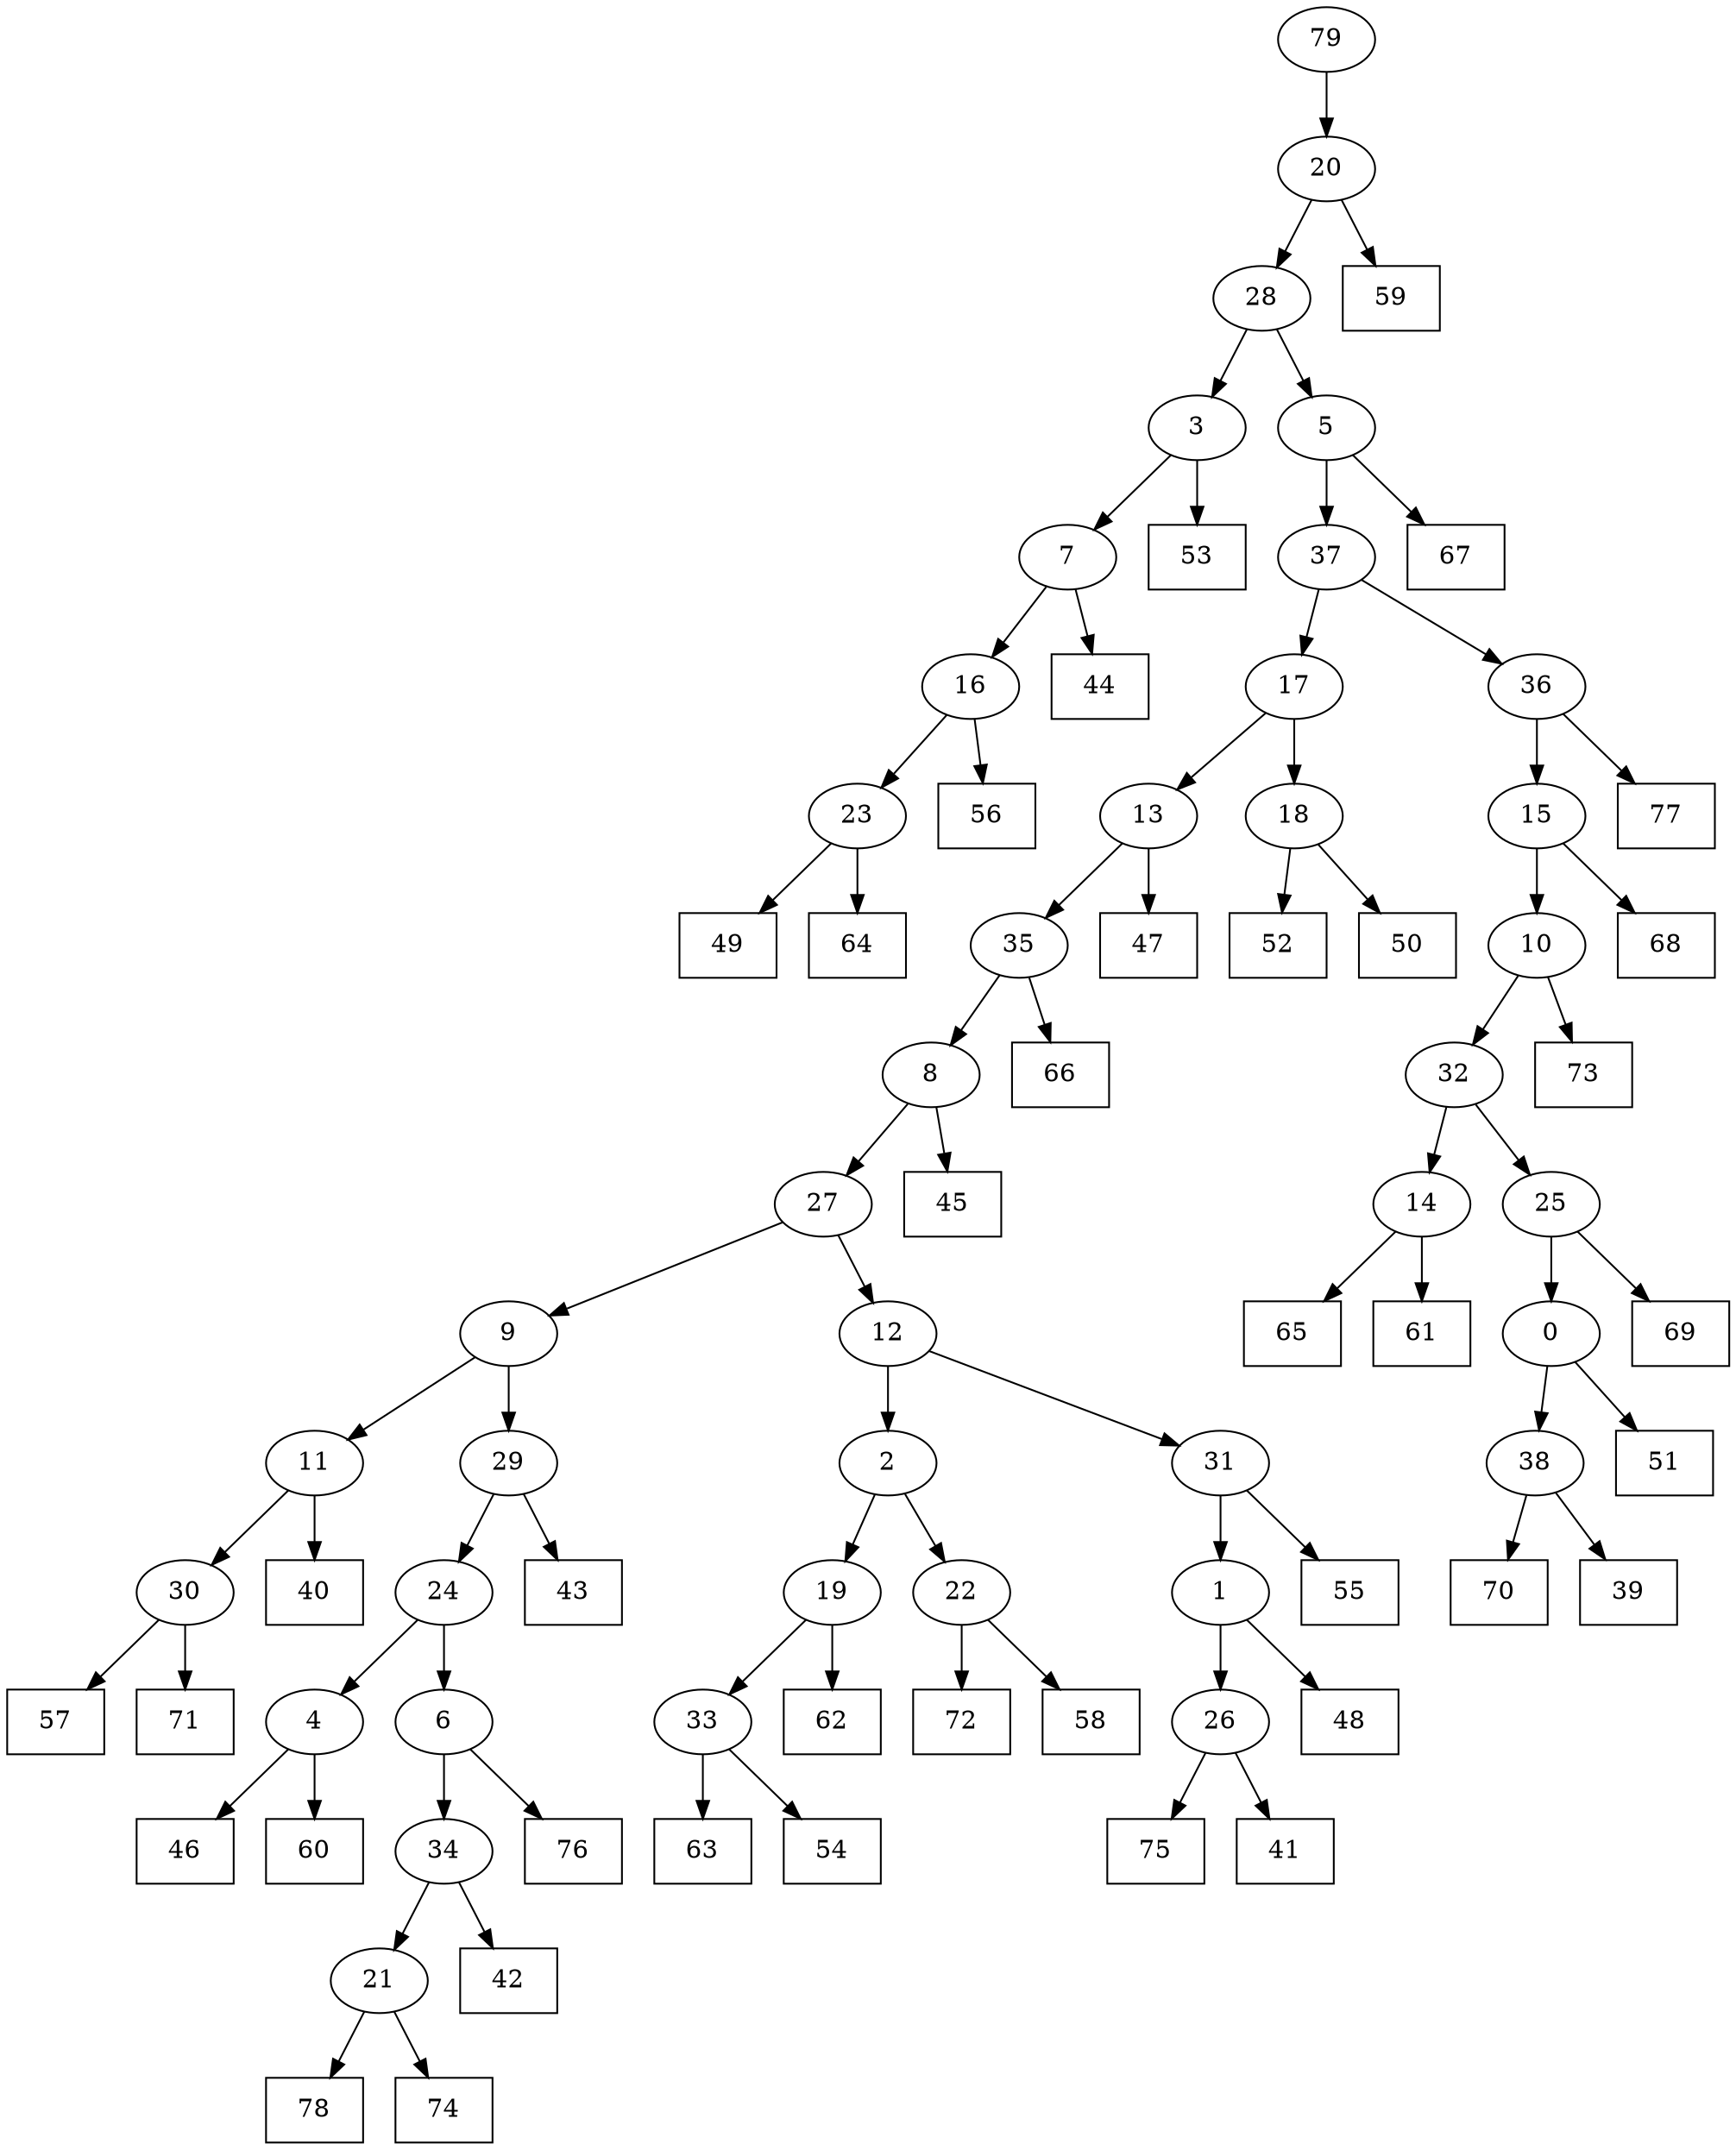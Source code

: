 digraph G {
0[label="0"];
1[label="1"];
2[label="2"];
3[label="3"];
4[label="4"];
5[label="5"];
6[label="6"];
7[label="7"];
8[label="8"];
9[label="9"];
10[label="10"];
11[label="11"];
12[label="12"];
13[label="13"];
14[label="14"];
15[label="15"];
16[label="16"];
17[label="17"];
18[label="18"];
19[label="19"];
20[label="20"];
21[label="21"];
22[label="22"];
23[label="23"];
24[label="24"];
25[label="25"];
26[label="26"];
27[label="27"];
28[label="28"];
29[label="29"];
30[label="30"];
31[label="31"];
32[label="32"];
33[label="33"];
34[label="34"];
35[label="35"];
36[label="36"];
37[label="37"];
38[label="38"];
39[shape=box,label="62"];
40[shape=box,label="78"];
41[shape=box,label="75"];
42[shape=box,label="45"];
43[shape=box,label="70"];
44[shape=box,label="74"];
45[shape=box,label="42"];
46[shape=box,label="48"];
47[shape=box,label="43"];
48[shape=box,label="65"];
49[shape=box,label="56"];
50[shape=box,label="52"];
51[shape=box,label="72"];
52[shape=box,label="41"];
53[shape=box,label="67"];
54[shape=box,label="66"];
55[shape=box,label="57"];
56[shape=box,label="71"];
57[shape=box,label="39"];
58[shape=box,label="49"];
59[shape=box,label="55"];
60[shape=box,label="61"];
61[shape=box,label="73"];
62[shape=box,label="77"];
63[shape=box,label="40"];
64[shape=box,label="51"];
65[shape=box,label="44"];
66[shape=box,label="46"];
67[shape=box,label="68"];
68[shape=box,label="60"];
69[shape=box,label="50"];
70[shape=box,label="76"];
71[shape=box,label="59"];
72[shape=box,label="63"];
73[shape=box,label="53"];
74[shape=box,label="69"];
75[shape=box,label="64"];
76[shape=box,label="58"];
77[shape=box,label="47"];
78[shape=box,label="54"];
79[label="79"];
11->63 ;
33->78 ;
0->64 ;
18->50 ;
14->60 ;
2->22 ;
35->54 ;
13->77 ;
27->12 ;
20->71 ;
15->67 ;
21->44 ;
22->76 ;
9->11 ;
13->35 ;
5->53 ;
79->20 ;
32->14 ;
14->48 ;
23->58 ;
21->40 ;
29->47 ;
9->29 ;
16->49 ;
12->31 ;
31->59 ;
4->66 ;
1->46 ;
19->39 ;
4->68 ;
36->62 ;
25->0 ;
22->51 ;
7->16 ;
27->9 ;
12->2 ;
20->28 ;
30->56 ;
2->19 ;
19->33 ;
34->45 ;
3->7 ;
7->65 ;
16->23 ;
23->75 ;
38->57 ;
36->15 ;
31->1 ;
5->37 ;
37->36 ;
8->42 ;
32->25 ;
25->74 ;
6->34 ;
15->10 ;
10->61 ;
6->70 ;
17->13 ;
0->38 ;
38->43 ;
29->24 ;
24->4 ;
10->32 ;
26->41 ;
24->6 ;
35->8 ;
8->27 ;
37->17 ;
28->3 ;
3->73 ;
28->5 ;
11->30 ;
30->55 ;
33->72 ;
1->26 ;
26->52 ;
34->21 ;
17->18 ;
18->69 ;
}

